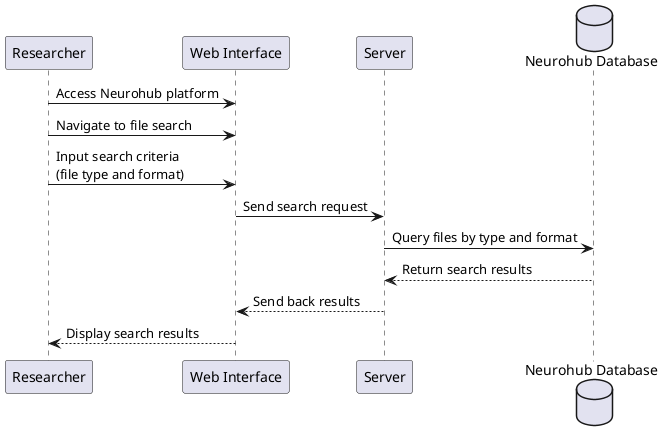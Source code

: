 @startuml
participant Researcher as res
participant "Web Interface" as web
participant Server as srv
database "Neurohub Database" as db

res -> web: Access Neurohub platform
res -> web: Navigate to file search
res -> web: Input search criteria\n(file type and format)
web -> srv: Send search request
srv -> db: Query files by type and format
db --> srv: Return search results
srv --> web: Send back results
web --> res: Display search results
@enduml